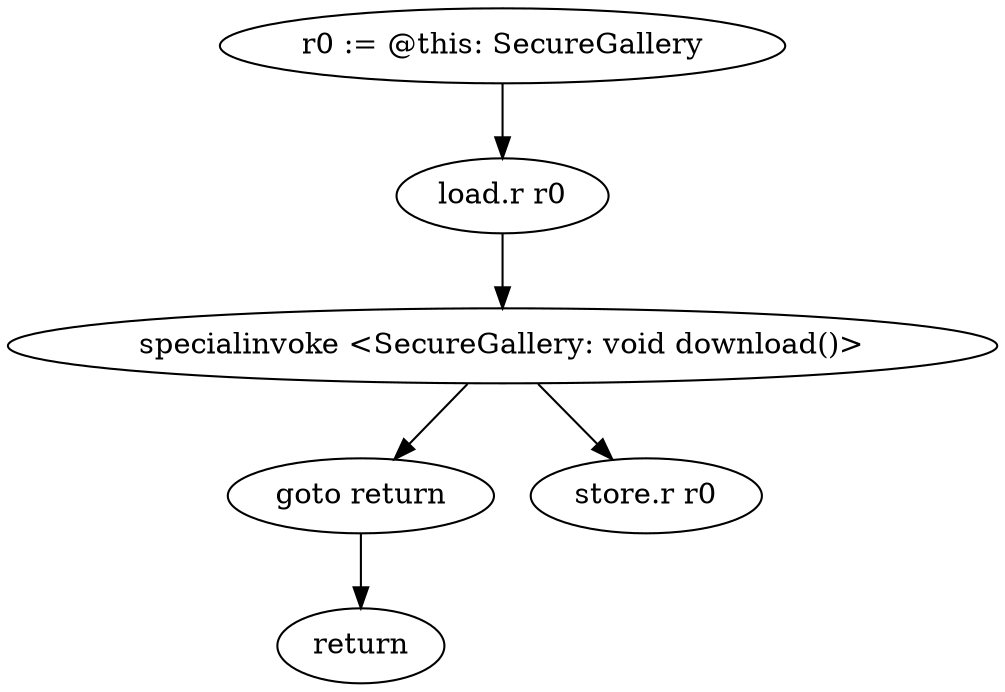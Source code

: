 digraph "" {
    "r0 := @this: SecureGallery"
    "load.r r0"
    "r0 := @this: SecureGallery"->"load.r r0";
    "specialinvoke <SecureGallery: void download()>"
    "load.r r0"->"specialinvoke <SecureGallery: void download()>";
    "goto return"
    "specialinvoke <SecureGallery: void download()>"->"goto return";
    "return"
    "goto return"->"return";
    "store.r r0"
    "specialinvoke <SecureGallery: void download()>"->"store.r r0";
}
